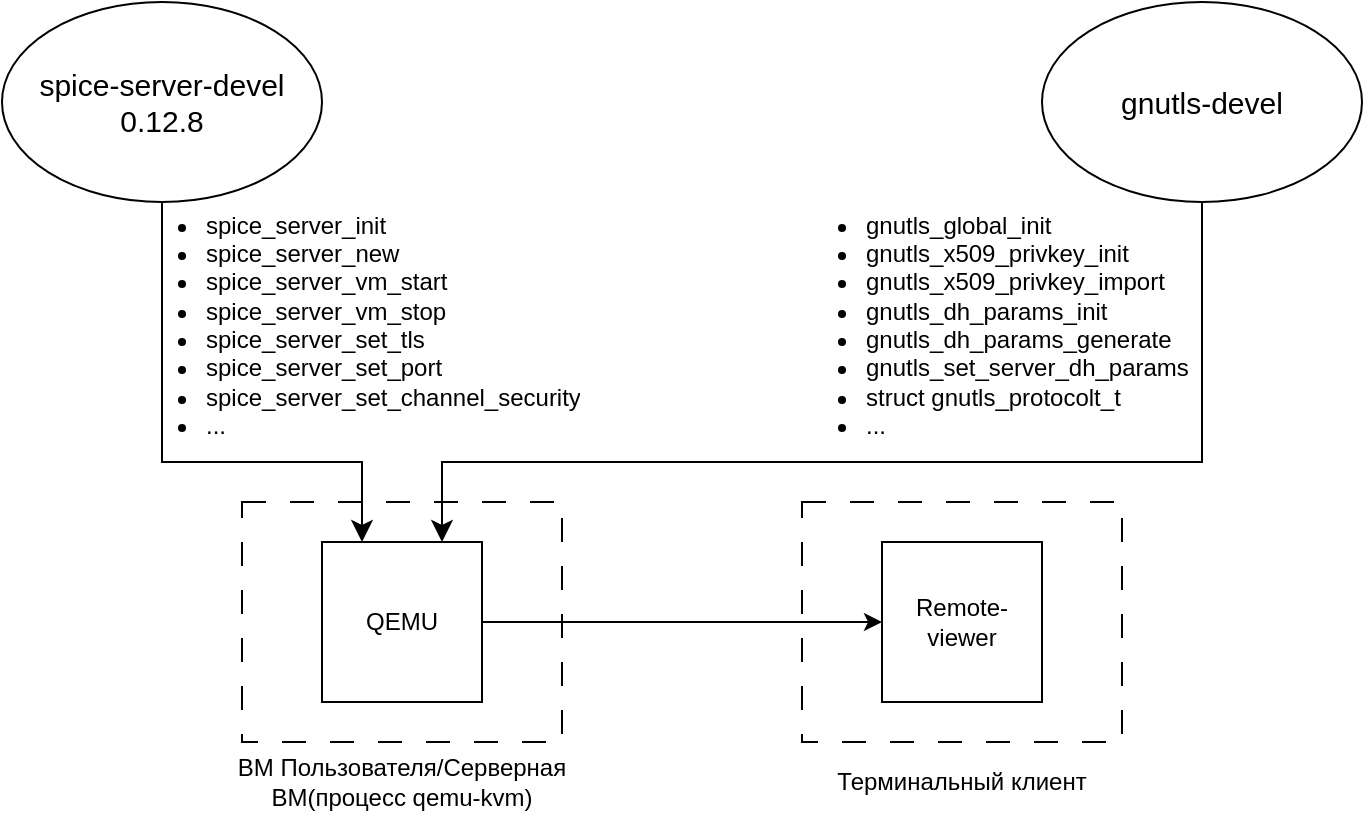 <mxfile version="21.6.2" type="github">
  <diagram name="Страница 1" id="bvX_ZbflLbPiQNvNuWSi">
    <mxGraphModel dx="1125" dy="608" grid="1" gridSize="10" guides="1" tooltips="1" connect="1" arrows="1" fold="1" page="1" pageScale="1" pageWidth="3000" pageHeight="4000" math="0" shadow="0">
      <root>
        <mxCell id="0" />
        <mxCell id="1" parent="0" />
        <mxCell id="cmEz1sKrKSyV9okYz4DI-6" value="" style="rounded=0;whiteSpace=wrap;html=1;dashed=1;dashPattern=12 12;" vertex="1" parent="1">
          <mxGeometry x="680" y="540" width="160" height="120" as="geometry" />
        </mxCell>
        <mxCell id="cmEz1sKrKSyV9okYz4DI-1" value="" style="rounded=0;whiteSpace=wrap;html=1;dashed=1;dashPattern=12 12;" vertex="1" parent="1">
          <mxGeometry x="400" y="540" width="160" height="120" as="geometry" />
        </mxCell>
        <mxCell id="zF1l7xySwPQQmZNrOh1o-1" value="QEMU" style="rounded=0;whiteSpace=wrap;html=1;" parent="1" vertex="1">
          <mxGeometry x="440" y="560" width="80" height="80" as="geometry" />
        </mxCell>
        <mxCell id="cmEz1sKrKSyV9okYz4DI-2" value="ВМ Пользователя/Серверная ВМ(процесс qemu-kvm)" style="text;html=1;strokeColor=none;fillColor=none;align=center;verticalAlign=middle;whiteSpace=wrap;rounded=0;" vertex="1" parent="1">
          <mxGeometry x="390" y="660" width="180" height="40" as="geometry" />
        </mxCell>
        <mxCell id="cmEz1sKrKSyV9okYz4DI-3" value="" style="endArrow=classic;html=1;rounded=0;exitX=1;exitY=0.5;exitDx=0;exitDy=0;" edge="1" parent="1" source="zF1l7xySwPQQmZNrOh1o-1">
          <mxGeometry width="50" height="50" relative="1" as="geometry">
            <mxPoint x="530" y="670" as="sourcePoint" />
            <mxPoint x="720" y="600" as="targetPoint" />
          </mxGeometry>
        </mxCell>
        <mxCell id="cmEz1sKrKSyV9okYz4DI-4" value="Remote-viewer" style="rounded=0;whiteSpace=wrap;html=1;" vertex="1" parent="1">
          <mxGeometry x="720" y="560" width="80" height="80" as="geometry" />
        </mxCell>
        <mxCell id="cmEz1sKrKSyV9okYz4DI-7" value="Терминальный клиент" style="text;html=1;strokeColor=none;fillColor=none;align=center;verticalAlign=middle;whiteSpace=wrap;rounded=0;" vertex="1" parent="1">
          <mxGeometry x="675" y="660" width="170" height="40" as="geometry" />
        </mxCell>
        <mxCell id="cmEz1sKrKSyV9okYz4DI-9" value="&lt;font style=&quot;font-size: 15px;&quot;&gt;spice-server-devel 0.12.8&lt;br&gt;&lt;/font&gt;" style="ellipse;whiteSpace=wrap;html=1;" vertex="1" parent="1">
          <mxGeometry x="280" y="290" width="160" height="100" as="geometry" />
        </mxCell>
        <mxCell id="cmEz1sKrKSyV9okYz4DI-13" value="" style="edgeStyle=elbowEdgeStyle;elbow=vertical;endArrow=classic;html=1;curved=0;rounded=0;endSize=8;startSize=8;exitX=0.5;exitY=1;exitDx=0;exitDy=0;entryX=0.25;entryY=0;entryDx=0;entryDy=0;" edge="1" parent="1" source="cmEz1sKrKSyV9okYz4DI-9">
          <mxGeometry width="50" height="50" relative="1" as="geometry">
            <mxPoint x="320" y="380" as="sourcePoint" />
            <mxPoint x="460" y="560" as="targetPoint" />
            <Array as="points">
              <mxPoint x="390" y="520" />
            </Array>
          </mxGeometry>
        </mxCell>
        <mxCell id="cmEz1sKrKSyV9okYz4DI-14" value="&lt;ul&gt;&lt;li&gt;spice_server_init&lt;/li&gt;&lt;li style=&quot;border-color: var(--border-color);&quot;&gt;spice_server_new&lt;/li&gt;&lt;li style=&quot;border-color: var(--border-color);&quot;&gt;spice_server_vm_start&lt;/li&gt;&lt;li style=&quot;border-color: var(--border-color);&quot;&gt;spice_server_vm_stop&lt;/li&gt;&lt;li&gt;spice_server_set_tls&lt;/li&gt;&lt;li&gt;spice_server_set_port&lt;/li&gt;&lt;li&gt;spice_server_set_channel_security&lt;/li&gt;&lt;li&gt;...&lt;/li&gt;&lt;/ul&gt;" style="text;strokeColor=none;fillColor=none;html=1;whiteSpace=wrap;verticalAlign=middle;overflow=hidden;" vertex="1" parent="1">
          <mxGeometry x="340" y="380" width="320" height="140" as="geometry" />
        </mxCell>
        <mxCell id="cmEz1sKrKSyV9okYz4DI-15" value="&lt;font style=&quot;font-size: 15px;&quot;&gt;gnutls-devel&lt;br&gt;&lt;/font&gt;" style="ellipse;whiteSpace=wrap;html=1;" vertex="1" parent="1">
          <mxGeometry x="800" y="290" width="160" height="100" as="geometry" />
        </mxCell>
        <mxCell id="cmEz1sKrKSyV9okYz4DI-16" value="" style="edgeStyle=elbowEdgeStyle;elbow=vertical;endArrow=classic;html=1;curved=0;rounded=0;endSize=8;startSize=8;exitX=0.5;exitY=1;exitDx=0;exitDy=0;entryX=0.75;entryY=0;entryDx=0;entryDy=0;" edge="1" parent="1" source="cmEz1sKrKSyV9okYz4DI-15" target="zF1l7xySwPQQmZNrOh1o-1">
          <mxGeometry width="50" height="50" relative="1" as="geometry">
            <mxPoint x="880" y="440" as="sourcePoint" />
            <mxPoint x="780" y="560" as="targetPoint" />
            <Array as="points">
              <mxPoint x="610" y="520" />
            </Array>
          </mxGeometry>
        </mxCell>
        <mxCell id="cmEz1sKrKSyV9okYz4DI-17" value="&lt;ul&gt;&lt;li&gt;gnutls_global_init&lt;/li&gt;&lt;li&gt;gnutls_x509_privkey_init&lt;/li&gt;&lt;li&gt;gnutls_x509_privkey_import&lt;/li&gt;&lt;li&gt;gnutls_dh_params_init&lt;/li&gt;&lt;li&gt;gnutls_dh_params_generate&lt;/li&gt;&lt;li&gt;gnutls_set_server_dh_params&lt;/li&gt;&lt;li&gt;struct gnutls_protocolt_t&lt;/li&gt;&lt;li&gt;...&lt;/li&gt;&lt;/ul&gt;" style="text;strokeColor=none;fillColor=none;html=1;whiteSpace=wrap;verticalAlign=middle;overflow=hidden;" vertex="1" parent="1">
          <mxGeometry x="670" y="380" width="240" height="140" as="geometry" />
        </mxCell>
      </root>
    </mxGraphModel>
  </diagram>
</mxfile>
